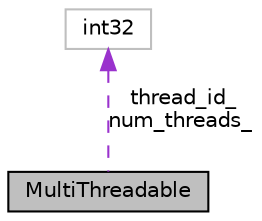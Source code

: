 digraph "MultiThreadable"
{
  edge [fontname="Helvetica",fontsize="10",labelfontname="Helvetica",labelfontsize="10"];
  node [fontname="Helvetica",fontsize="10",shape=record];
  Node11 [label="MultiThreadable",height=0.2,width=0.4,color="black", fillcolor="grey75", style="filled", fontcolor="black"];
  Node12 -> Node11 [dir="back",color="darkorchid3",fontsize="10",style="dashed",label=" thread_id_\nnum_threads_" ,fontname="Helvetica"];
  Node12 [label="int32",height=0.2,width=0.4,color="grey75", fillcolor="white", style="filled"];
}
